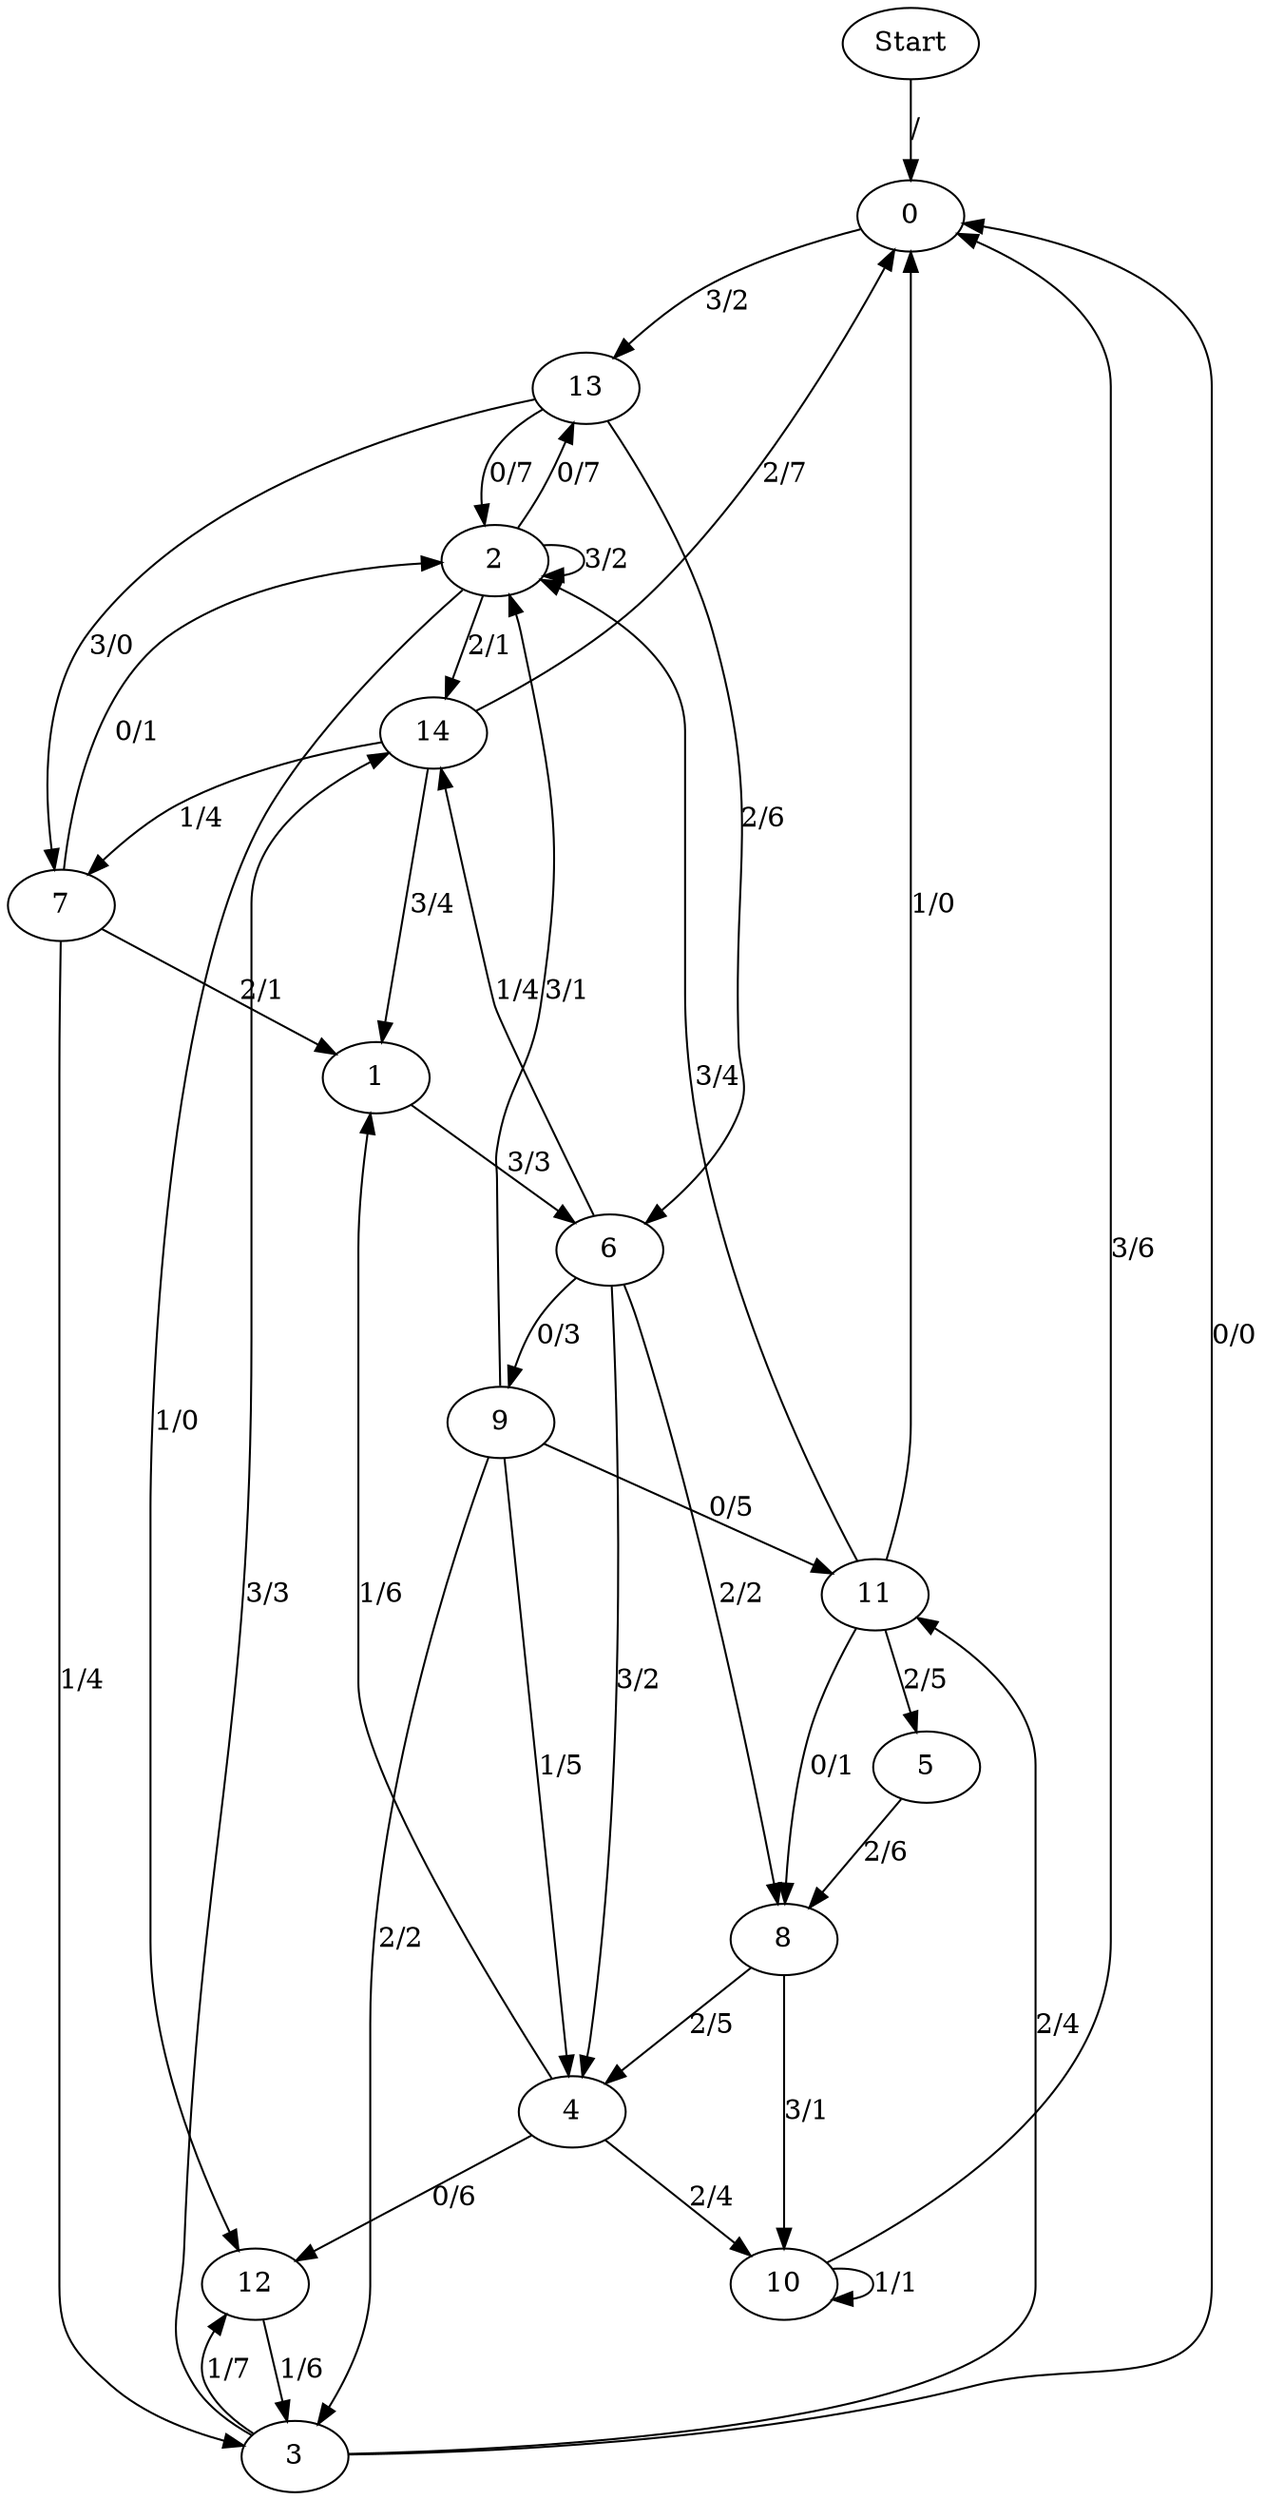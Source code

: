 digraph {
	Start -> 0 [label="/"]
	0 -> 13 [label="3/2"]
	2 -> 2 [label="3/2"]
	2 -> 13 [label="0/7"]
	2 -> 12 [label="1/0"]
	2 -> 14 [label="2/1"]
	13 -> 2 [label="0/7"]
	13 -> 6 [label="2/6"]
	13 -> 7 [label="3/0"]
	6 -> 8 [label="2/2"]
	6 -> 4 [label="3/2"]
	6 -> 9 [label="0/3"]
	6 -> 14 [label="1/4"]
	9 -> 3 [label="2/2"]
	9 -> 2 [label="3/1"]
	9 -> 11 [label="0/5"]
	9 -> 4 [label="1/5"]
	14 -> 7 [label="1/4"]
	14 -> 0 [label="2/7"]
	14 -> 1 [label="3/4"]
	7 -> 3 [label="1/4"]
	7 -> 1 [label="2/1"]
	7 -> 2 [label="0/1"]
	3 -> 12 [label="1/7"]
	3 -> 11 [label="2/4"]
	3 -> 14 [label="3/3"]
	3 -> 0 [label="0/0"]
	11 -> 5 [label="2/5"]
	11 -> 2 [label="3/4"]
	11 -> 8 [label="0/1"]
	11 -> 0 [label="1/0"]
	5 -> 8 [label="2/6"]
	8 -> 10 [label="3/1"]
	8 -> 4 [label="2/5"]
	4 -> 10 [label="2/4"]
	4 -> 12 [label="0/6"]
	4 -> 1 [label="1/6"]
	1 -> 6 [label="3/3"]
	10 -> 10 [label="1/1"]
	10 -> 0 [label="3/6"]
	12 -> 3 [label="1/6"]
}